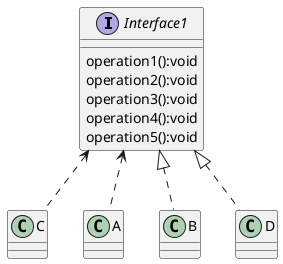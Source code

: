 @startuml

interface Interface1{
operation1():void
operation2():void
operation3():void
operation4():void
operation5():void
}
class C
class A
class B
class D
Interface1 <|.. B
Interface1 <|.. D
Interface1 <.. A
Interface1 <.. C
@enduml
